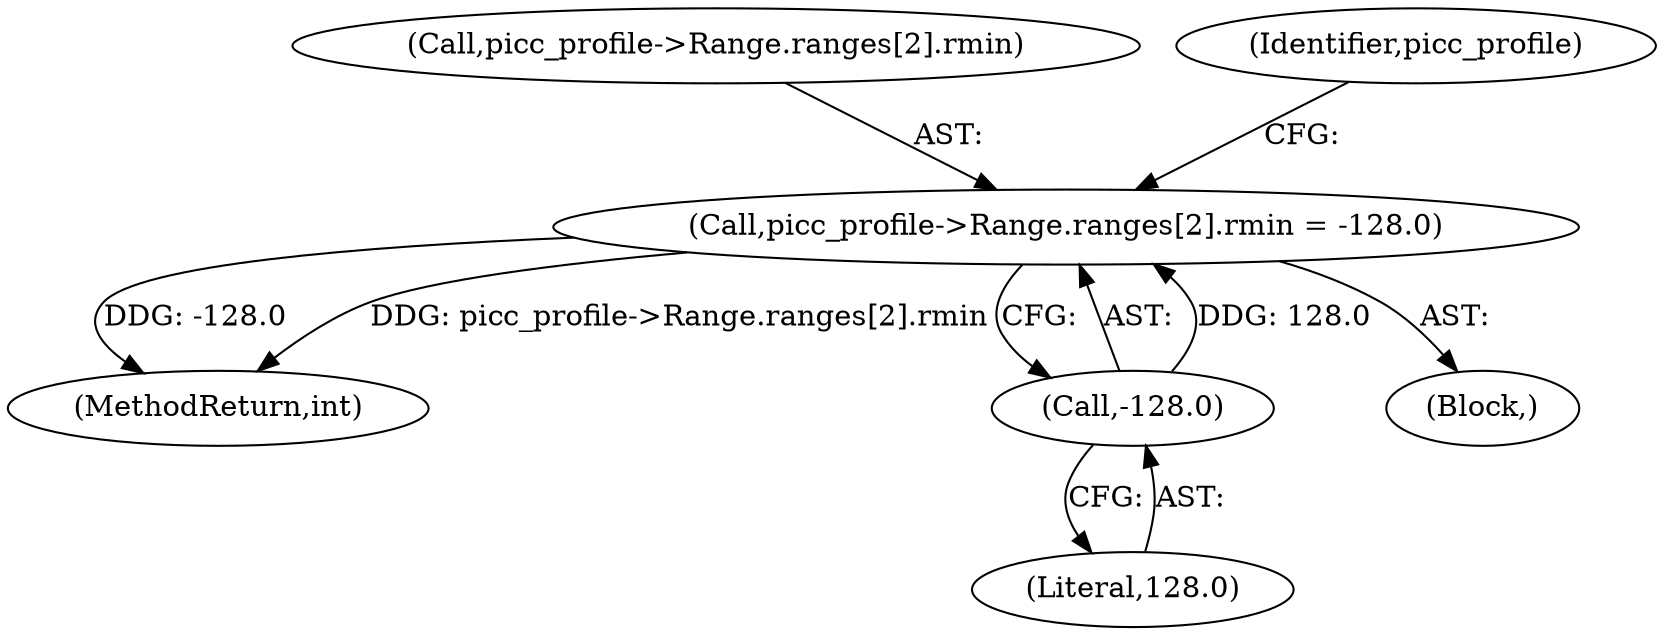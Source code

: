 digraph "0_ghostscript_67d760ab775dae4efe803b5944b0439aa3c0b04a@array" {
"1000443" [label="(Call,picc_profile->Range.ranges[2].rmin = -128.0)"];
"1000453" [label="(Call,-128.0)"];
"1000443" [label="(Call,picc_profile->Range.ranges[2].rmin = -128.0)"];
"1000454" [label="(Literal,128.0)"];
"1000453" [label="(Call,-128.0)"];
"1000589" [label="(MethodReturn,int)"];
"1000397" [label="(Block,)"];
"1000444" [label="(Call,picc_profile->Range.ranges[2].rmin)"];
"1000460" [label="(Identifier,picc_profile)"];
"1000443" -> "1000397"  [label="AST: "];
"1000443" -> "1000453"  [label="CFG: "];
"1000444" -> "1000443"  [label="AST: "];
"1000453" -> "1000443"  [label="AST: "];
"1000460" -> "1000443"  [label="CFG: "];
"1000443" -> "1000589"  [label="DDG: -128.0"];
"1000443" -> "1000589"  [label="DDG: picc_profile->Range.ranges[2].rmin"];
"1000453" -> "1000443"  [label="DDG: 128.0"];
"1000453" -> "1000454"  [label="CFG: "];
"1000454" -> "1000453"  [label="AST: "];
}
